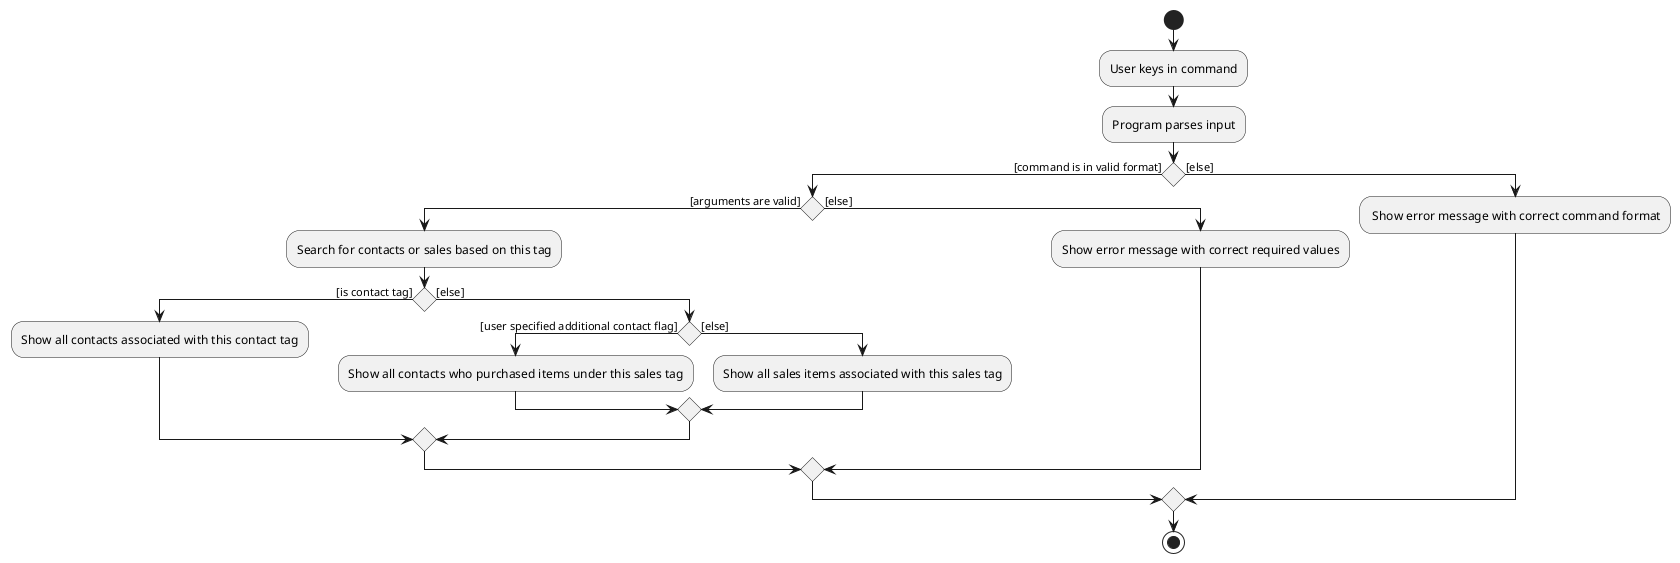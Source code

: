 @startuml
start
:User keys in command;

'Since the beta syntax does not support placing the condition outside the
'diamond we place it as the true branch instead.

:Program parses input;

if () then ([command is in valid format])
    if () then ([arguments are valid])
        :Search for contacts or sales based on this tag;
        if () then ([is contact tag])
            :Show all contacts associated with this contact tag;
        else ([else])
            if () then ([user specified additional contact flag])
                :Show all contacts who purchased items under this sales tag;
            else ([else])
                :Show all sales items associated with this sales tag;
            endif
        endif
    else ([else])
        :Show error message with correct required values;
    endif
else ([else])
    : Show error message with correct command format;
endif

stop
@enduml
